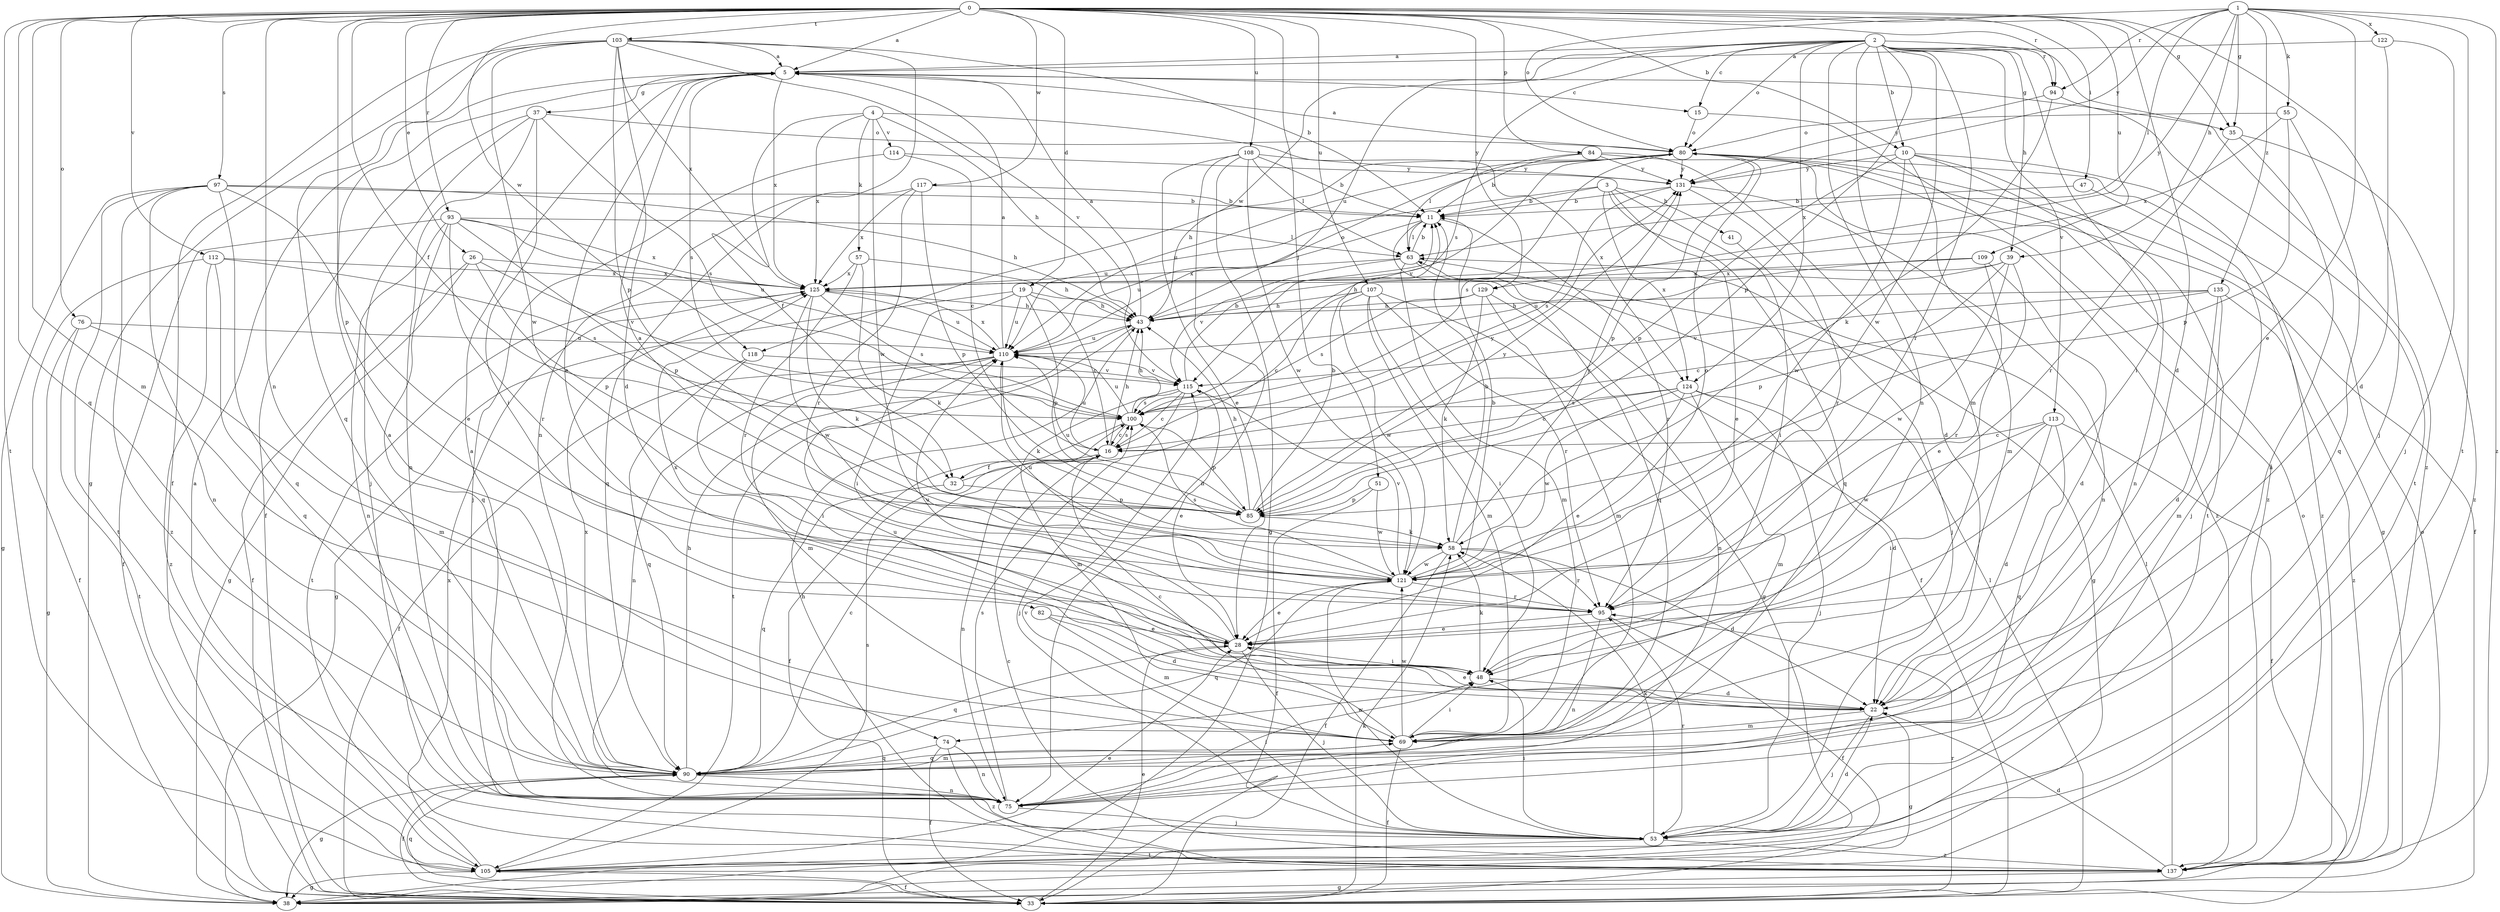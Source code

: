 strict digraph  {
0;
1;
2;
3;
4;
5;
10;
11;
15;
16;
19;
22;
26;
28;
32;
33;
35;
37;
38;
39;
41;
43;
47;
48;
51;
53;
55;
57;
58;
63;
69;
74;
75;
76;
80;
82;
84;
85;
90;
93;
94;
95;
97;
100;
103;
105;
107;
108;
109;
110;
112;
113;
114;
115;
117;
118;
121;
122;
124;
125;
129;
131;
135;
137;
0 -> 5  [label=a];
0 -> 10  [label=b];
0 -> 19  [label=d];
0 -> 22  [label=d];
0 -> 26  [label=e];
0 -> 32  [label=f];
0 -> 35  [label=g];
0 -> 47  [label=i];
0 -> 51  [label=j];
0 -> 53  [label=j];
0 -> 69  [label=m];
0 -> 74  [label=n];
0 -> 76  [label=o];
0 -> 82  [label=p];
0 -> 84  [label=p];
0 -> 90  [label=q];
0 -> 93  [label=r];
0 -> 94  [label=r];
0 -> 97  [label=s];
0 -> 103  [label=t];
0 -> 105  [label=t];
0 -> 107  [label=u];
0 -> 108  [label=u];
0 -> 109  [label=u];
0 -> 112  [label=v];
0 -> 117  [label=w];
0 -> 118  [label=w];
0 -> 129  [label=y];
1 -> 28  [label=e];
1 -> 35  [label=g];
1 -> 39  [label=h];
1 -> 55  [label=k];
1 -> 63  [label=l];
1 -> 80  [label=o];
1 -> 94  [label=r];
1 -> 105  [label=t];
1 -> 122  [label=x];
1 -> 129  [label=y];
1 -> 131  [label=y];
1 -> 135  [label=z];
1 -> 137  [label=z];
2 -> 5  [label=a];
2 -> 10  [label=b];
2 -> 15  [label=c];
2 -> 39  [label=h];
2 -> 48  [label=i];
2 -> 69  [label=m];
2 -> 74  [label=n];
2 -> 80  [label=o];
2 -> 85  [label=p];
2 -> 94  [label=r];
2 -> 95  [label=r];
2 -> 100  [label=s];
2 -> 110  [label=u];
2 -> 113  [label=v];
2 -> 118  [label=w];
2 -> 121  [label=w];
2 -> 124  [label=x];
2 -> 137  [label=z];
3 -> 11  [label=b];
3 -> 28  [label=e];
3 -> 41  [label=h];
3 -> 48  [label=i];
3 -> 90  [label=q];
3 -> 110  [label=u];
3 -> 124  [label=x];
4 -> 32  [label=f];
4 -> 43  [label=h];
4 -> 57  [label=k];
4 -> 114  [label=v];
4 -> 121  [label=w];
4 -> 124  [label=x];
4 -> 125  [label=x];
5 -> 15  [label=c];
5 -> 28  [label=e];
5 -> 35  [label=g];
5 -> 37  [label=g];
5 -> 100  [label=s];
5 -> 125  [label=x];
10 -> 69  [label=m];
10 -> 75  [label=n];
10 -> 85  [label=p];
10 -> 105  [label=t];
10 -> 121  [label=w];
10 -> 131  [label=y];
10 -> 137  [label=z];
11 -> 63  [label=l];
11 -> 90  [label=q];
11 -> 95  [label=r];
11 -> 110  [label=u];
15 -> 80  [label=o];
15 -> 137  [label=z];
16 -> 32  [label=f];
16 -> 43  [label=h];
16 -> 75  [label=n];
16 -> 100  [label=s];
16 -> 110  [label=u];
19 -> 16  [label=c];
19 -> 38  [label=g];
19 -> 43  [label=h];
19 -> 48  [label=i];
19 -> 85  [label=p];
19 -> 110  [label=u];
22 -> 28  [label=e];
22 -> 38  [label=g];
22 -> 53  [label=j];
22 -> 69  [label=m];
22 -> 110  [label=u];
26 -> 33  [label=f];
26 -> 38  [label=g];
26 -> 85  [label=p];
26 -> 115  [label=v];
26 -> 125  [label=x];
28 -> 48  [label=i];
28 -> 53  [label=j];
28 -> 90  [label=q];
28 -> 110  [label=u];
28 -> 125  [label=x];
32 -> 85  [label=p];
32 -> 90  [label=q];
32 -> 131  [label=y];
33 -> 28  [label=e];
33 -> 58  [label=k];
33 -> 63  [label=l];
33 -> 90  [label=q];
33 -> 95  [label=r];
35 -> 75  [label=n];
35 -> 95  [label=r];
35 -> 137  [label=z];
37 -> 33  [label=f];
37 -> 48  [label=i];
37 -> 53  [label=j];
37 -> 75  [label=n];
37 -> 80  [label=o];
37 -> 100  [label=s];
38 -> 80  [label=o];
39 -> 43  [label=h];
39 -> 85  [label=p];
39 -> 95  [label=r];
39 -> 121  [label=w];
39 -> 125  [label=x];
41 -> 53  [label=j];
43 -> 5  [label=a];
43 -> 80  [label=o];
43 -> 105  [label=t];
43 -> 110  [label=u];
47 -> 11  [label=b];
47 -> 53  [label=j];
48 -> 22  [label=d];
48 -> 58  [label=k];
51 -> 33  [label=f];
51 -> 85  [label=p];
51 -> 121  [label=w];
53 -> 22  [label=d];
53 -> 48  [label=i];
53 -> 58  [label=k];
53 -> 95  [label=r];
53 -> 105  [label=t];
53 -> 115  [label=v];
53 -> 121  [label=w];
53 -> 137  [label=z];
55 -> 80  [label=o];
55 -> 85  [label=p];
55 -> 90  [label=q];
55 -> 125  [label=x];
57 -> 43  [label=h];
57 -> 58  [label=k];
57 -> 95  [label=r];
57 -> 125  [label=x];
58 -> 11  [label=b];
58 -> 22  [label=d];
58 -> 33  [label=f];
58 -> 95  [label=r];
58 -> 121  [label=w];
58 -> 131  [label=y];
63 -> 11  [label=b];
63 -> 33  [label=f];
63 -> 38  [label=g];
63 -> 69  [label=m];
63 -> 115  [label=v];
63 -> 125  [label=x];
69 -> 16  [label=c];
69 -> 33  [label=f];
69 -> 48  [label=i];
69 -> 90  [label=q];
69 -> 121  [label=w];
74 -> 33  [label=f];
74 -> 75  [label=n];
74 -> 90  [label=q];
74 -> 137  [label=z];
75 -> 5  [label=a];
75 -> 48  [label=i];
75 -> 53  [label=j];
75 -> 100  [label=s];
76 -> 38  [label=g];
76 -> 69  [label=m];
76 -> 105  [label=t];
76 -> 110  [label=u];
80 -> 5  [label=a];
80 -> 33  [label=f];
80 -> 38  [label=g];
80 -> 43  [label=h];
80 -> 85  [label=p];
80 -> 100  [label=s];
80 -> 110  [label=u];
80 -> 115  [label=v];
80 -> 131  [label=y];
82 -> 22  [label=d];
82 -> 28  [label=e];
82 -> 69  [label=m];
84 -> 11  [label=b];
84 -> 22  [label=d];
84 -> 63  [label=l];
84 -> 131  [label=y];
84 -> 137  [label=z];
85 -> 11  [label=b];
85 -> 43  [label=h];
85 -> 58  [label=k];
85 -> 110  [label=u];
85 -> 131  [label=y];
90 -> 5  [label=a];
90 -> 16  [label=c];
90 -> 33  [label=f];
90 -> 38  [label=g];
90 -> 43  [label=h];
90 -> 69  [label=m];
90 -> 75  [label=n];
90 -> 125  [label=x];
93 -> 33  [label=f];
93 -> 63  [label=l];
93 -> 75  [label=n];
93 -> 85  [label=p];
93 -> 90  [label=q];
93 -> 95  [label=r];
93 -> 110  [label=u];
93 -> 125  [label=x];
94 -> 58  [label=k];
94 -> 105  [label=t];
94 -> 131  [label=y];
95 -> 28  [label=e];
95 -> 33  [label=f];
95 -> 75  [label=n];
97 -> 11  [label=b];
97 -> 28  [label=e];
97 -> 38  [label=g];
97 -> 43  [label=h];
97 -> 75  [label=n];
97 -> 90  [label=q];
97 -> 105  [label=t];
97 -> 137  [label=z];
100 -> 16  [label=c];
100 -> 33  [label=f];
100 -> 43  [label=h];
100 -> 85  [label=p];
100 -> 110  [label=u];
103 -> 5  [label=a];
103 -> 11  [label=b];
103 -> 22  [label=d];
103 -> 33  [label=f];
103 -> 38  [label=g];
103 -> 75  [label=n];
103 -> 85  [label=p];
103 -> 90  [label=q];
103 -> 115  [label=v];
103 -> 121  [label=w];
103 -> 125  [label=x];
105 -> 5  [label=a];
105 -> 28  [label=e];
105 -> 33  [label=f];
105 -> 38  [label=g];
105 -> 100  [label=s];
105 -> 125  [label=x];
107 -> 16  [label=c];
107 -> 38  [label=g];
107 -> 43  [label=h];
107 -> 48  [label=i];
107 -> 69  [label=m];
107 -> 95  [label=r];
107 -> 121  [label=w];
108 -> 11  [label=b];
108 -> 28  [label=e];
108 -> 38  [label=g];
108 -> 63  [label=l];
108 -> 75  [label=n];
108 -> 121  [label=w];
108 -> 131  [label=y];
109 -> 22  [label=d];
109 -> 28  [label=e];
109 -> 110  [label=u];
109 -> 125  [label=x];
110 -> 5  [label=a];
110 -> 33  [label=f];
110 -> 58  [label=k];
110 -> 69  [label=m];
110 -> 75  [label=n];
110 -> 115  [label=v];
110 -> 125  [label=x];
112 -> 33  [label=f];
112 -> 90  [label=q];
112 -> 100  [label=s];
112 -> 125  [label=x];
112 -> 137  [label=z];
113 -> 16  [label=c];
113 -> 22  [label=d];
113 -> 33  [label=f];
113 -> 48  [label=i];
113 -> 90  [label=q];
113 -> 121  [label=w];
114 -> 16  [label=c];
114 -> 53  [label=j];
114 -> 131  [label=y];
115 -> 11  [label=b];
115 -> 16  [label=c];
115 -> 28  [label=e];
115 -> 53  [label=j];
115 -> 69  [label=m];
115 -> 100  [label=s];
117 -> 11  [label=b];
117 -> 85  [label=p];
117 -> 90  [label=q];
117 -> 95  [label=r];
117 -> 125  [label=x];
118 -> 48  [label=i];
118 -> 90  [label=q];
118 -> 115  [label=v];
121 -> 5  [label=a];
121 -> 11  [label=b];
121 -> 28  [label=e];
121 -> 80  [label=o];
121 -> 90  [label=q];
121 -> 95  [label=r];
121 -> 100  [label=s];
121 -> 110  [label=u];
121 -> 115  [label=v];
122 -> 5  [label=a];
122 -> 22  [label=d];
122 -> 53  [label=j];
124 -> 16  [label=c];
124 -> 22  [label=d];
124 -> 28  [label=e];
124 -> 53  [label=j];
124 -> 69  [label=m];
124 -> 100  [label=s];
124 -> 121  [label=w];
125 -> 43  [label=h];
125 -> 58  [label=k];
125 -> 100  [label=s];
125 -> 105  [label=t];
125 -> 110  [label=u];
125 -> 121  [label=w];
129 -> 43  [label=h];
129 -> 58  [label=k];
129 -> 69  [label=m];
129 -> 75  [label=n];
129 -> 100  [label=s];
131 -> 11  [label=b];
131 -> 75  [label=n];
131 -> 95  [label=r];
131 -> 100  [label=s];
135 -> 16  [label=c];
135 -> 22  [label=d];
135 -> 43  [label=h];
135 -> 69  [label=m];
135 -> 115  [label=v];
135 -> 137  [label=z];
137 -> 16  [label=c];
137 -> 22  [label=d];
137 -> 38  [label=g];
137 -> 43  [label=h];
137 -> 63  [label=l];
137 -> 80  [label=o];
}

